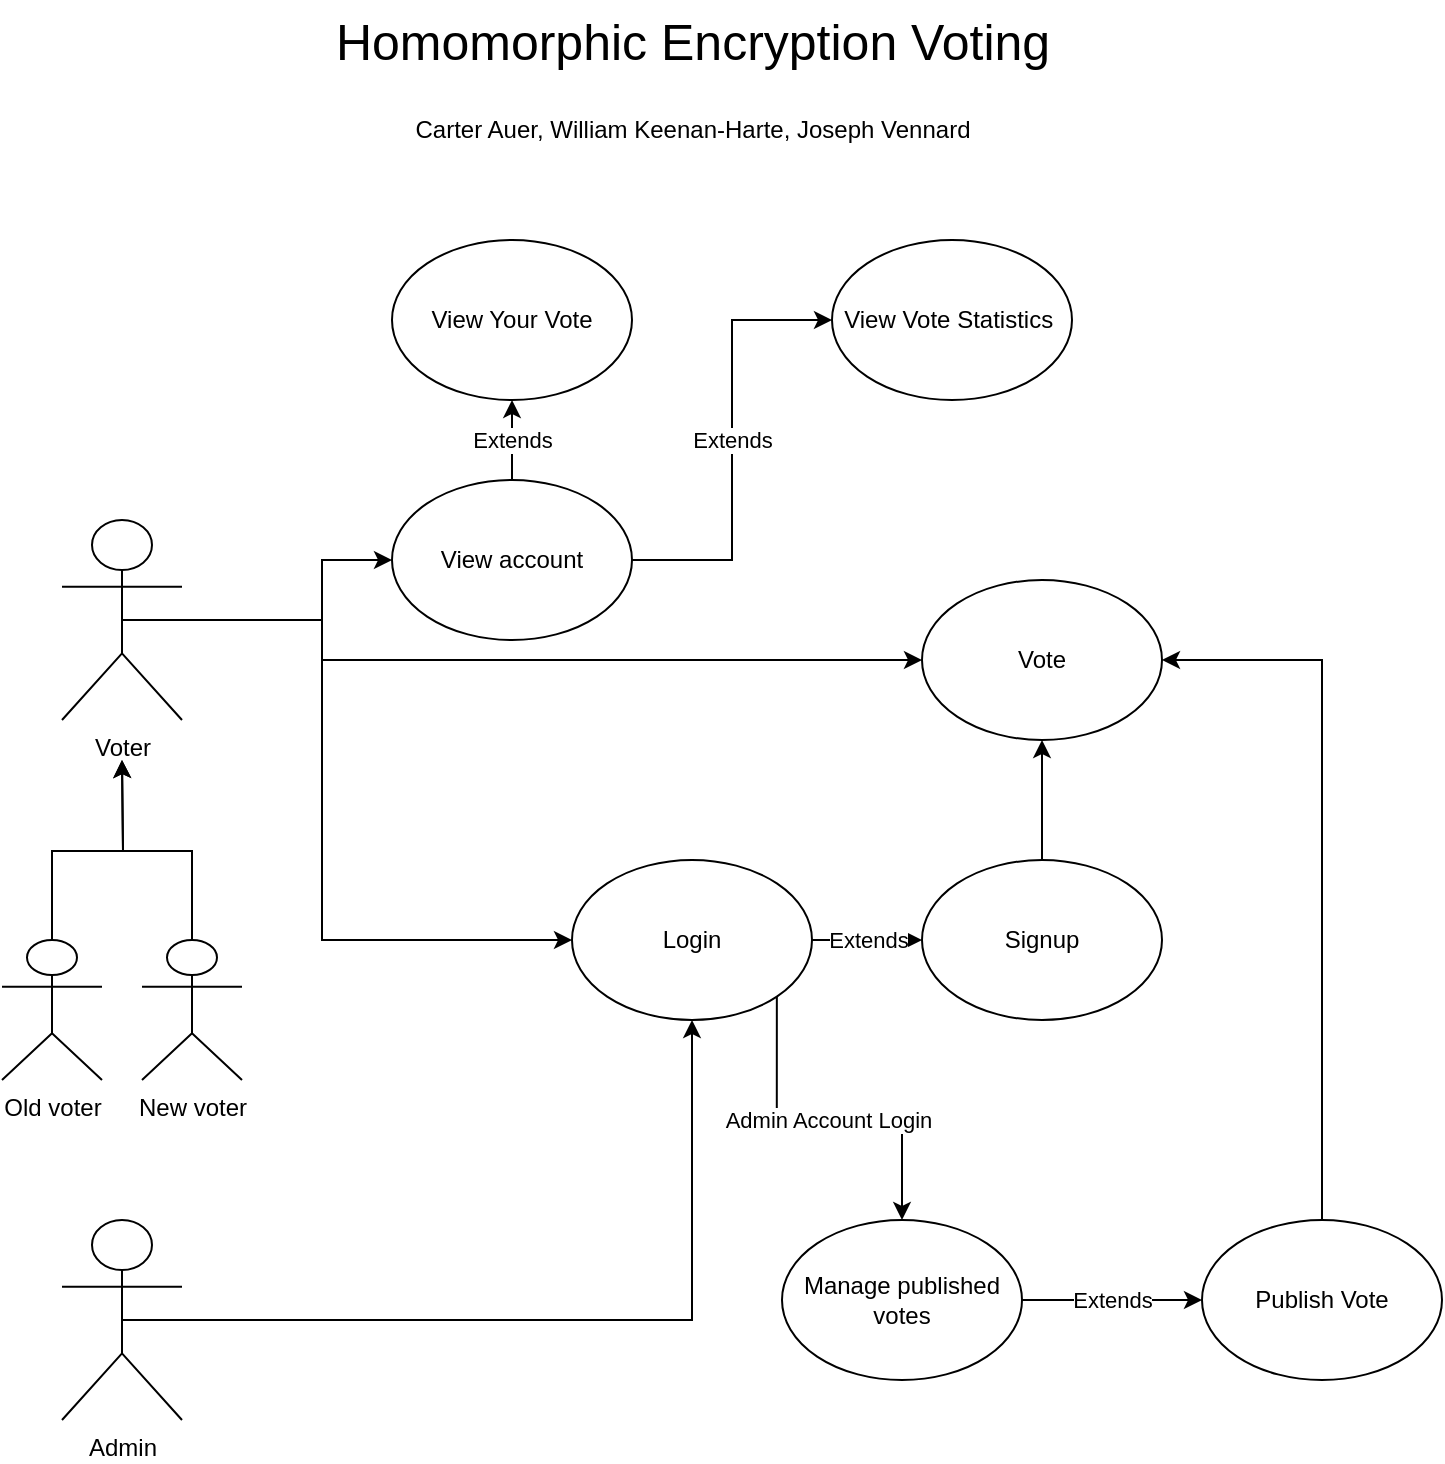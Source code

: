 <mxfile version="23.0.2" type="google">
  <diagram name="Page-1" id="PgDB6es0nTjyBTNLcREV">
    <mxGraphModel grid="1" page="1" gridSize="10" guides="1" tooltips="1" connect="1" arrows="1" fold="1" pageScale="1" pageWidth="850" pageHeight="1100" math="0" shadow="0">
      <root>
        <mxCell id="0" />
        <mxCell id="1" parent="0" />
        <mxCell id="pIbVdamsPdydmhWZnAQt-41" style="edgeStyle=orthogonalEdgeStyle;rounded=0;orthogonalLoop=1;jettySize=auto;html=1;exitX=0.5;exitY=0.5;exitDx=0;exitDy=0;exitPerimeter=0;entryX=0;entryY=0.5;entryDx=0;entryDy=0;" edge="1" parent="1" source="pIbVdamsPdydmhWZnAQt-1" target="pIbVdamsPdydmhWZnAQt-6">
          <mxGeometry relative="1" as="geometry">
            <Array as="points">
              <mxPoint x="240" y="380" />
              <mxPoint x="240" y="540" />
            </Array>
          </mxGeometry>
        </mxCell>
        <mxCell id="pIbVdamsPdydmhWZnAQt-42" style="edgeStyle=orthogonalEdgeStyle;rounded=0;orthogonalLoop=1;jettySize=auto;html=1;exitX=0.5;exitY=0.5;exitDx=0;exitDy=0;exitPerimeter=0;entryX=0;entryY=0.5;entryDx=0;entryDy=0;" edge="1" parent="1" source="pIbVdamsPdydmhWZnAQt-1" target="pIbVdamsPdydmhWZnAQt-33">
          <mxGeometry relative="1" as="geometry">
            <Array as="points">
              <mxPoint x="240" y="380" />
              <mxPoint x="240" y="350" />
            </Array>
          </mxGeometry>
        </mxCell>
        <mxCell id="pIbVdamsPdydmhWZnAQt-43" style="edgeStyle=orthogonalEdgeStyle;rounded=0;orthogonalLoop=1;jettySize=auto;html=1;exitX=0.5;exitY=0.5;exitDx=0;exitDy=0;exitPerimeter=0;entryX=0;entryY=0.5;entryDx=0;entryDy=0;" edge="1" parent="1" source="pIbVdamsPdydmhWZnAQt-1" target="pIbVdamsPdydmhWZnAQt-7">
          <mxGeometry relative="1" as="geometry">
            <Array as="points">
              <mxPoint x="240" y="380" />
              <mxPoint x="240" y="400" />
            </Array>
          </mxGeometry>
        </mxCell>
        <mxCell id="pIbVdamsPdydmhWZnAQt-1" value="Voter" style="shape=umlActor;verticalLabelPosition=bottom;verticalAlign=top;html=1;outlineConnect=0;" vertex="1" parent="1">
          <mxGeometry x="110" y="330" width="60" height="100" as="geometry" />
        </mxCell>
        <mxCell id="pIbVdamsPdydmhWZnAQt-25" style="edgeStyle=orthogonalEdgeStyle;rounded=0;orthogonalLoop=1;jettySize=auto;html=1;exitX=0.5;exitY=0.5;exitDx=0;exitDy=0;exitPerimeter=0;entryX=0.5;entryY=1;entryDx=0;entryDy=0;" edge="1" parent="1" source="pIbVdamsPdydmhWZnAQt-3" target="pIbVdamsPdydmhWZnAQt-6">
          <mxGeometry relative="1" as="geometry">
            <mxPoint x="410" y="610.0" as="targetPoint" />
            <Array as="points">
              <mxPoint x="425" y="730" />
            </Array>
          </mxGeometry>
        </mxCell>
        <mxCell id="pIbVdamsPdydmhWZnAQt-3" value="Admin&lt;br&gt;" style="shape=umlActor;verticalLabelPosition=bottom;verticalAlign=top;html=1;outlineConnect=0;" vertex="1" parent="1">
          <mxGeometry x="110" y="680" width="60" height="100" as="geometry" />
        </mxCell>
        <mxCell id="pIbVdamsPdydmhWZnAQt-40" value="Extends" style="edgeStyle=orthogonalEdgeStyle;rounded=0;orthogonalLoop=1;jettySize=auto;html=1;exitX=1;exitY=0.5;exitDx=0;exitDy=0;entryX=0;entryY=0.5;entryDx=0;entryDy=0;" edge="1" parent="1" source="pIbVdamsPdydmhWZnAQt-6" target="pIbVdamsPdydmhWZnAQt-13">
          <mxGeometry relative="1" as="geometry" />
        </mxCell>
        <mxCell id="P91AFO2nPXfgUK-U0KPZ-4" value="Admin Account Login" style="edgeStyle=orthogonalEdgeStyle;rounded=0;orthogonalLoop=1;jettySize=auto;html=1;exitX=1;exitY=1;exitDx=0;exitDy=0;" edge="1" parent="1" source="pIbVdamsPdydmhWZnAQt-6" target="pIbVdamsPdydmhWZnAQt-28">
          <mxGeometry relative="1" as="geometry" />
        </mxCell>
        <mxCell id="pIbVdamsPdydmhWZnAQt-6" value="Login" style="ellipse;whiteSpace=wrap;html=1;" vertex="1" parent="1">
          <mxGeometry x="365" y="500" width="120" height="80" as="geometry" />
        </mxCell>
        <mxCell id="pIbVdamsPdydmhWZnAQt-7" value="Vote" style="ellipse;whiteSpace=wrap;html=1;" vertex="1" parent="1">
          <mxGeometry x="540" y="360" width="120" height="80" as="geometry" />
        </mxCell>
        <mxCell id="pIbVdamsPdydmhWZnAQt-11" style="edgeStyle=orthogonalEdgeStyle;rounded=0;orthogonalLoop=1;jettySize=auto;html=1;exitX=0.5;exitY=0;exitDx=0;exitDy=0;exitPerimeter=0;" edge="1" parent="1" source="pIbVdamsPdydmhWZnAQt-8">
          <mxGeometry relative="1" as="geometry">
            <mxPoint x="140" y="450" as="targetPoint" />
          </mxGeometry>
        </mxCell>
        <mxCell id="pIbVdamsPdydmhWZnAQt-8" value="New voter" style="shape=umlActor;verticalLabelPosition=bottom;verticalAlign=top;html=1;outlineConnect=0;" vertex="1" parent="1">
          <mxGeometry x="150" y="540" width="50" height="70" as="geometry" />
        </mxCell>
        <mxCell id="pIbVdamsPdydmhWZnAQt-10" style="edgeStyle=orthogonalEdgeStyle;rounded=0;orthogonalLoop=1;jettySize=auto;html=1;exitX=0.5;exitY=0;exitDx=0;exitDy=0;exitPerimeter=0;" edge="1" parent="1" source="pIbVdamsPdydmhWZnAQt-9">
          <mxGeometry relative="1" as="geometry">
            <mxPoint x="140" y="450" as="targetPoint" />
          </mxGeometry>
        </mxCell>
        <mxCell id="pIbVdamsPdydmhWZnAQt-9" value="Old voter" style="shape=umlActor;verticalLabelPosition=bottom;verticalAlign=top;html=1;outlineConnect=0;" vertex="1" parent="1">
          <mxGeometry x="80" y="540" width="50" height="70" as="geometry" />
        </mxCell>
        <mxCell id="pIbVdamsPdydmhWZnAQt-20" style="edgeStyle=orthogonalEdgeStyle;rounded=0;orthogonalLoop=1;jettySize=auto;html=1;exitX=0.5;exitY=0;exitDx=0;exitDy=0;entryX=0.5;entryY=1;entryDx=0;entryDy=0;" edge="1" parent="1" source="pIbVdamsPdydmhWZnAQt-13" target="pIbVdamsPdydmhWZnAQt-7">
          <mxGeometry relative="1" as="geometry" />
        </mxCell>
        <mxCell id="pIbVdamsPdydmhWZnAQt-13" value="Signup" style="ellipse;whiteSpace=wrap;html=1;" vertex="1" parent="1">
          <mxGeometry x="540" y="500" width="120" height="80" as="geometry" />
        </mxCell>
        <mxCell id="pIbVdamsPdydmhWZnAQt-21" value="View Your Vote" style="ellipse;whiteSpace=wrap;html=1;" vertex="1" parent="1">
          <mxGeometry x="275" y="190" width="120" height="80" as="geometry" />
        </mxCell>
        <mxCell id="pIbVdamsPdydmhWZnAQt-23" value="View Vote Statistics&amp;nbsp;" style="ellipse;whiteSpace=wrap;html=1;" vertex="1" parent="1">
          <mxGeometry x="495" y="190" width="120" height="80" as="geometry" />
        </mxCell>
        <mxCell id="P91AFO2nPXfgUK-U0KPZ-5" value="Extends" style="edgeStyle=orthogonalEdgeStyle;rounded=0;orthogonalLoop=1;jettySize=auto;html=1;exitX=1;exitY=0.5;exitDx=0;exitDy=0;entryX=0;entryY=0.5;entryDx=0;entryDy=0;" edge="1" parent="1" source="pIbVdamsPdydmhWZnAQt-28" target="pIbVdamsPdydmhWZnAQt-30">
          <mxGeometry relative="1" as="geometry" />
        </mxCell>
        <mxCell id="pIbVdamsPdydmhWZnAQt-28" value="Manage published votes" style="ellipse;whiteSpace=wrap;html=1;" vertex="1" parent="1">
          <mxGeometry x="470" y="680" width="120" height="80" as="geometry" />
        </mxCell>
        <mxCell id="pIbVdamsPdydmhWZnAQt-32" style="edgeStyle=orthogonalEdgeStyle;rounded=0;orthogonalLoop=1;jettySize=auto;html=1;exitX=0.5;exitY=0;exitDx=0;exitDy=0;entryX=1;entryY=0.5;entryDx=0;entryDy=0;" edge="1" parent="1" source="pIbVdamsPdydmhWZnAQt-30" target="pIbVdamsPdydmhWZnAQt-7">
          <mxGeometry relative="1" as="geometry" />
        </mxCell>
        <mxCell id="pIbVdamsPdydmhWZnAQt-30" value="Publish Vote" style="ellipse;whiteSpace=wrap;html=1;" vertex="1" parent="1">
          <mxGeometry x="680" y="680" width="120" height="80" as="geometry" />
        </mxCell>
        <mxCell id="pIbVdamsPdydmhWZnAQt-37" value="Extends" style="edgeStyle=orthogonalEdgeStyle;rounded=0;orthogonalLoop=1;jettySize=auto;html=1;exitX=0.5;exitY=0;exitDx=0;exitDy=0;entryX=0.5;entryY=1;entryDx=0;entryDy=0;" edge="1" parent="1" source="pIbVdamsPdydmhWZnAQt-33" target="pIbVdamsPdydmhWZnAQt-21">
          <mxGeometry relative="1" as="geometry" />
        </mxCell>
        <mxCell id="pIbVdamsPdydmhWZnAQt-45" value="Extends" style="edgeStyle=orthogonalEdgeStyle;rounded=0;orthogonalLoop=1;jettySize=auto;html=1;exitX=1;exitY=0.5;exitDx=0;exitDy=0;entryX=0;entryY=0.5;entryDx=0;entryDy=0;" edge="1" parent="1" source="pIbVdamsPdydmhWZnAQt-33" target="pIbVdamsPdydmhWZnAQt-23">
          <mxGeometry relative="1" as="geometry" />
        </mxCell>
        <mxCell id="pIbVdamsPdydmhWZnAQt-33" value="View account" style="ellipse;whiteSpace=wrap;html=1;" vertex="1" parent="1">
          <mxGeometry x="275" y="310" width="120" height="80" as="geometry" />
        </mxCell>
        <mxCell id="D2pf2XEHYSuAqzSyZQgu-1" value="Carter Auer, William Keenan-Harte, Joseph Vennard" style="text;html=1;align=center;verticalAlign=middle;resizable=0;points=[];autosize=1;strokeColor=none;fillColor=none;" vertex="1" parent="1">
          <mxGeometry x="275" y="120" width="300" height="30" as="geometry" />
        </mxCell>
        <mxCell id="D2pf2XEHYSuAqzSyZQgu-3" value="Homomorphic Encryption Voting" style="text;html=1;align=center;verticalAlign=middle;resizable=0;points=[];autosize=1;strokeColor=none;fillColor=none;fontSize=25;" vertex="1" parent="1">
          <mxGeometry x="235" y="70" width="380" height="40" as="geometry" />
        </mxCell>
      </root>
    </mxGraphModel>
  </diagram>
</mxfile>
